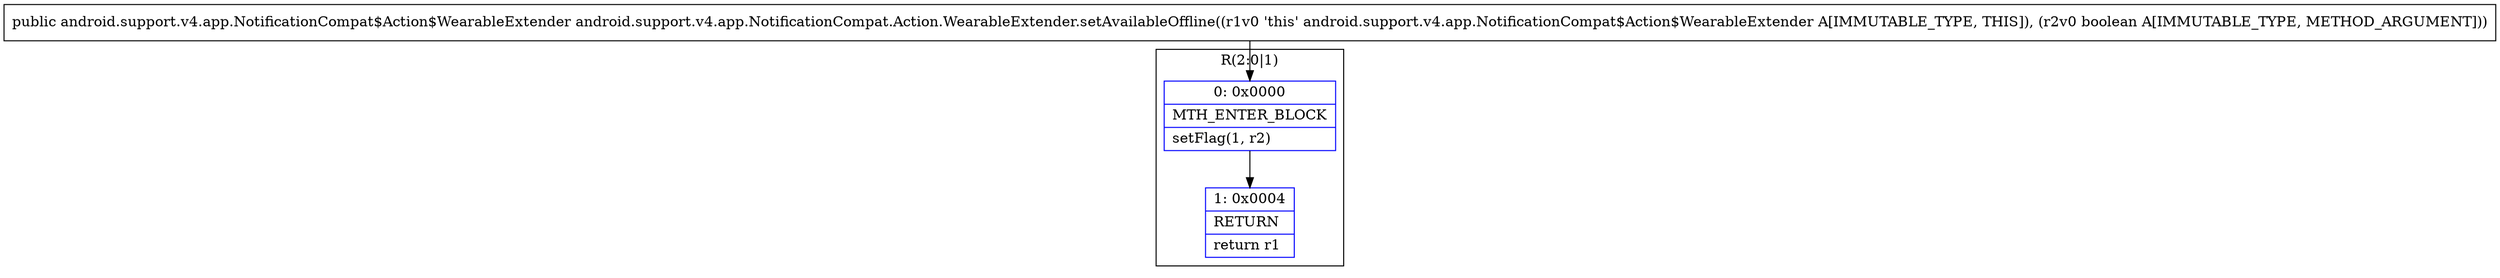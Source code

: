 digraph "CFG forandroid.support.v4.app.NotificationCompat.Action.WearableExtender.setAvailableOffline(Z)Landroid\/support\/v4\/app\/NotificationCompat$Action$WearableExtender;" {
subgraph cluster_Region_30858686 {
label = "R(2:0|1)";
node [shape=record,color=blue];
Node_0 [shape=record,label="{0\:\ 0x0000|MTH_ENTER_BLOCK\l|setFlag(1, r2)\l}"];
Node_1 [shape=record,label="{1\:\ 0x0004|RETURN\l|return r1\l}"];
}
MethodNode[shape=record,label="{public android.support.v4.app.NotificationCompat$Action$WearableExtender android.support.v4.app.NotificationCompat.Action.WearableExtender.setAvailableOffline((r1v0 'this' android.support.v4.app.NotificationCompat$Action$WearableExtender A[IMMUTABLE_TYPE, THIS]), (r2v0 boolean A[IMMUTABLE_TYPE, METHOD_ARGUMENT])) }"];
MethodNode -> Node_0;
Node_0 -> Node_1;
}

